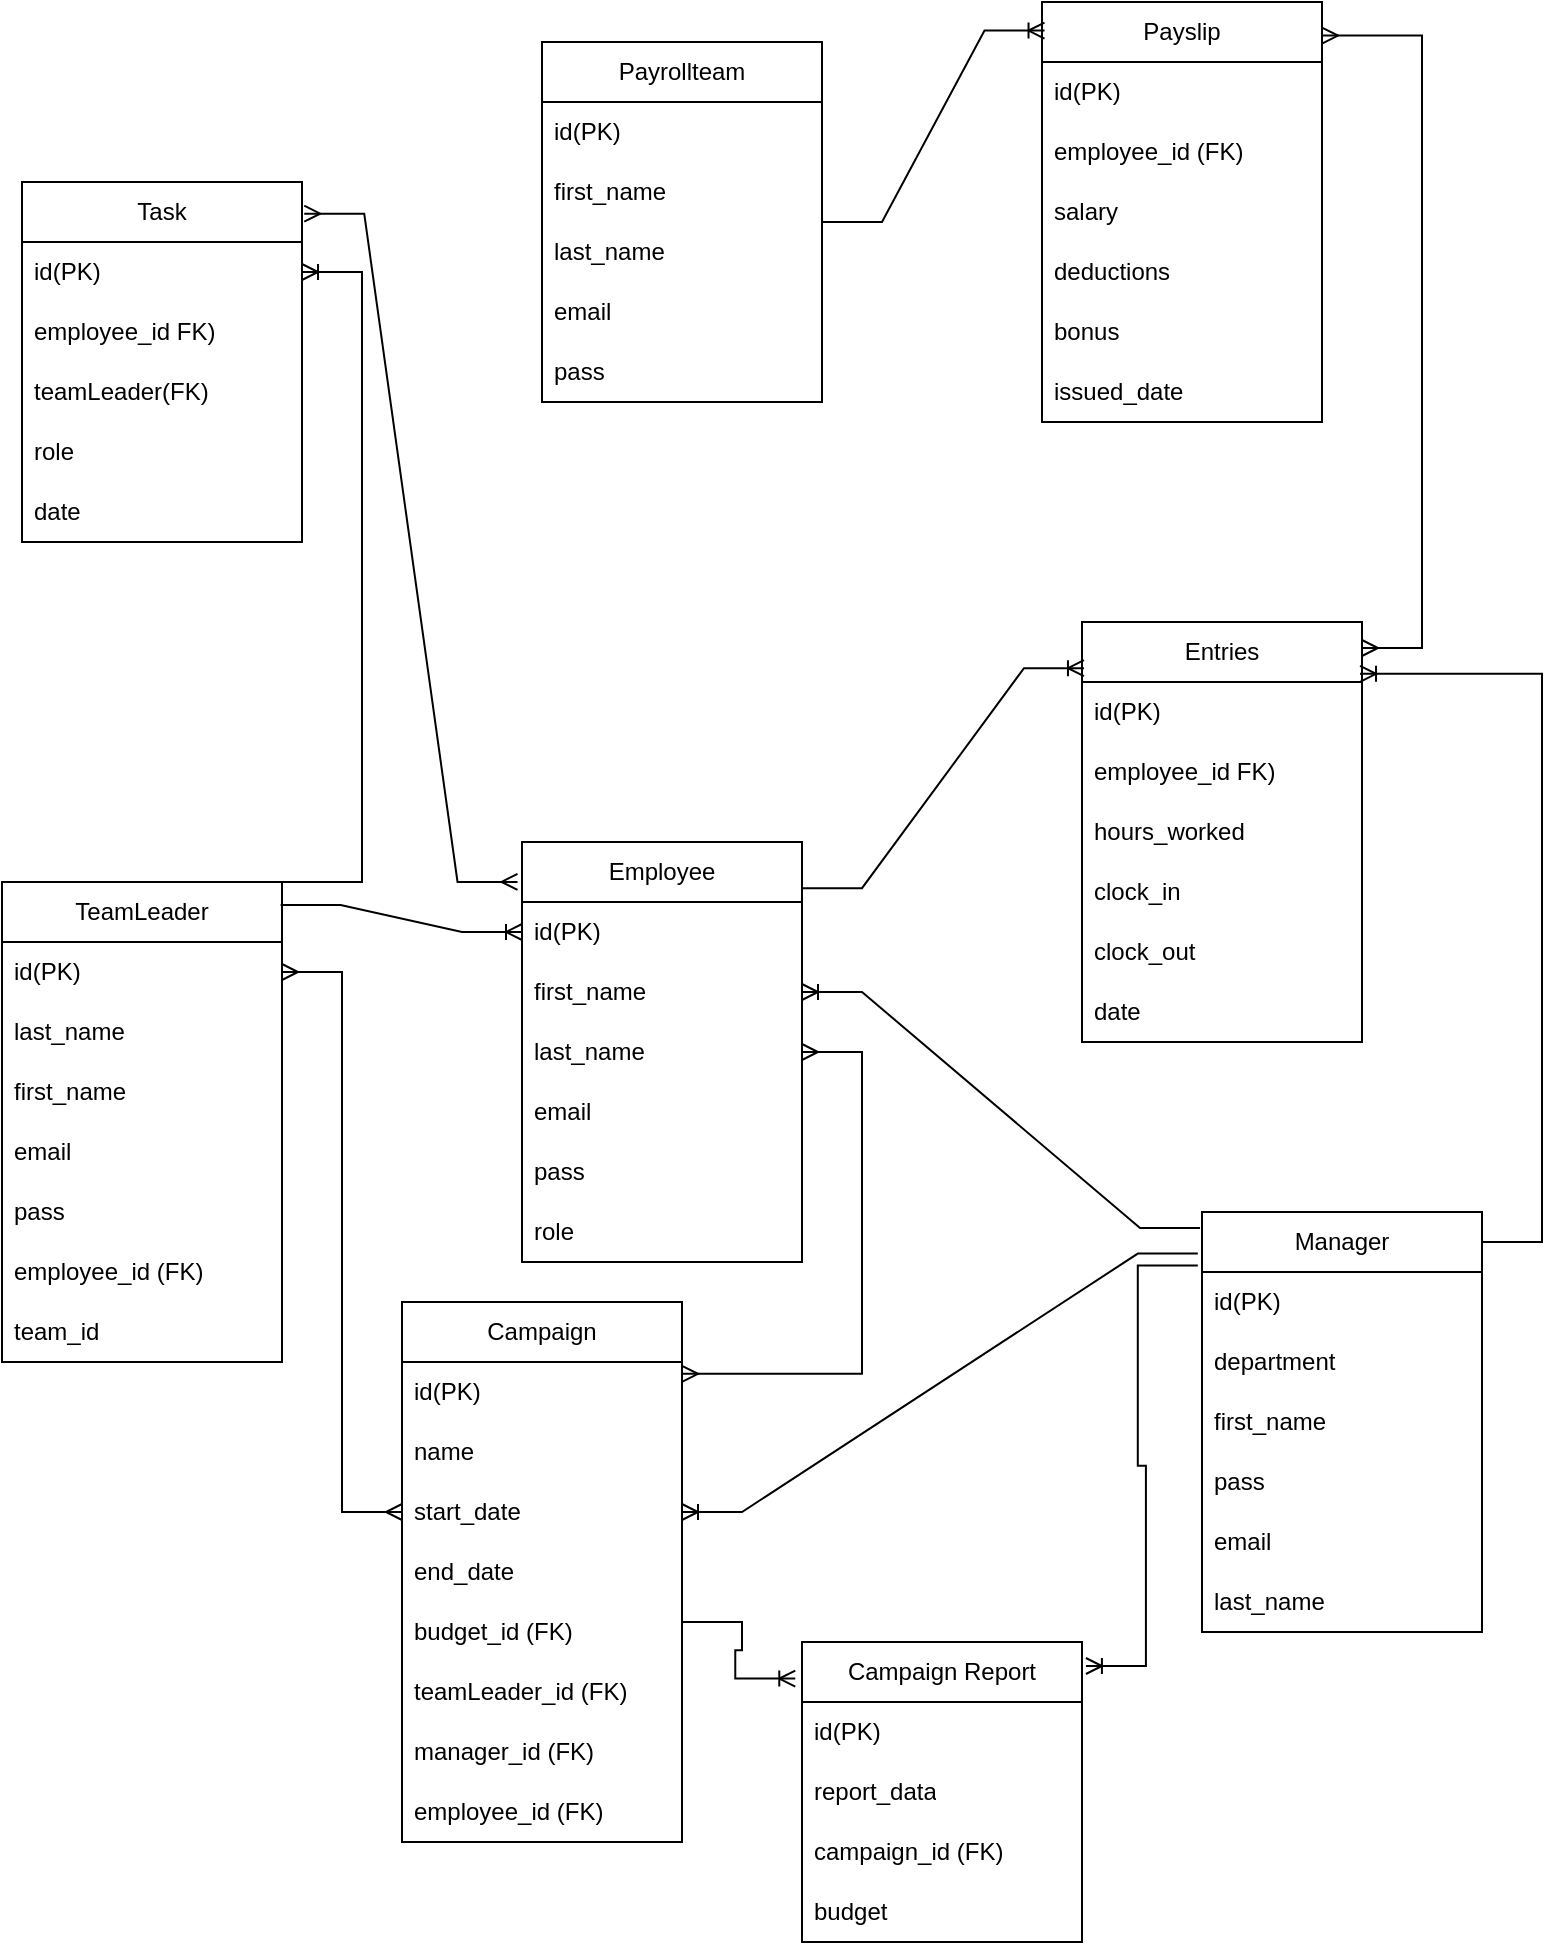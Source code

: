 <mxfile version="26.2.9">
  <diagram name="Page-1" id="Wmfk6qLvbJTr1F1_VfFd">
    <mxGraphModel dx="4250" dy="1900" grid="1" gridSize="10" guides="1" tooltips="1" connect="1" arrows="1" fold="1" page="1" pageScale="1" pageWidth="827" pageHeight="1169" math="0" shadow="0">
      <root>
        <mxCell id="0" />
        <mxCell id="1" parent="0" />
        <mxCell id="tuSqd3and5ok3ep6RJln-10" value="Employee" style="swimlane;fontStyle=0;childLayout=stackLayout;horizontal=1;startSize=30;horizontalStack=0;resizeParent=1;resizeParentMax=0;resizeLast=0;collapsible=1;marginBottom=0;whiteSpace=wrap;html=1;" parent="1" vertex="1">
          <mxGeometry x="280" y="490" width="140" height="210" as="geometry" />
        </mxCell>
        <mxCell id="tuSqd3and5ok3ep6RJln-11" value="id(PK)" style="text;strokeColor=none;fillColor=none;align=left;verticalAlign=middle;spacingLeft=4;spacingRight=4;overflow=hidden;points=[[0,0.5],[1,0.5]];portConstraint=eastwest;rotatable=0;whiteSpace=wrap;html=1;" parent="tuSqd3and5ok3ep6RJln-10" vertex="1">
          <mxGeometry y="30" width="140" height="30" as="geometry" />
        </mxCell>
        <mxCell id="tuSqd3and5ok3ep6RJln-13" value="first_&lt;span style=&quot;color: rgba(0, 0, 0, 0); font-family: monospace; font-size: 0px; text-wrap-mode: nowrap;&quot;&gt;%3CmxGraphModel%3E%3Croot%3E%3CmxCell%20id%3D%220%22%2F%3E%3CmxCell%20id%3D%221%22%20parent%3D%220%22%2F%3E%3CmxCell%20id%3D%222%22%20value%3D%22name%22%20style%3D%22text%3BstrokeColor%3Dnone%3BfillColor%3Dnone%3Balign%3Dleft%3BverticalAlign%3Dmiddle%3BspacingLeft%3D4%3BspacingRight%3D4%3Boverflow%3Dhidden%3Bpoints%3D%5B%5B0%2C0.5%5D%2C%5B1%2C0.5%5D%5D%3BportConstraint%3Deastwest%3Brotatable%3D0%3BwhiteSpace%3Dwrap%3Bhtml%3D1%3B%22%20vertex%3D%221%22%20parent%3D%221%22%3E%3CmxGeometry%20x%3D%22-200%22%20y%3D%22850%22%20width%3D%22140%22%20height%3D%2230%22%20as%3D%22geometry%22%2F%3E%3C%2FmxCell%3E%3C%2Froot%3E%3C%2FmxGraphModel%3E&lt;/span&gt;name" style="text;strokeColor=none;fillColor=none;align=left;verticalAlign=middle;spacingLeft=4;spacingRight=4;overflow=hidden;points=[[0,0.5],[1,0.5]];portConstraint=eastwest;rotatable=0;whiteSpace=wrap;html=1;" parent="tuSqd3and5ok3ep6RJln-10" vertex="1">
          <mxGeometry y="60" width="140" height="30" as="geometry" />
        </mxCell>
        <mxCell id="tuSqd3and5ok3ep6RJln-120" value="last_&lt;span style=&quot;color: rgba(0, 0, 0, 0); font-family: monospace; font-size: 0px; text-wrap-mode: nowrap;&quot;&gt;%3CmxGraphModel%3E%3Croot%3E%3CmxCell%20id%3D%220%22%2F%3E%3CmxCell%20id%3D%221%22%20parent%3D%220%22%2F%3E%3CmxCell%20id%3D%222%22%20value%3D%22name%22%20style%3D%22text%3BstrokeColor%3Dnone%3BfillColor%3Dnone%3Balign%3Dleft%3BverticalAlign%3Dmiddle%3BspacingLeft%3D4%3BspacingRight%3D4%3Boverflow%3Dhidden%3Bpoints%3D%5B%5B0%2C0.5%5D%2C%5B1%2C0.5%5D%5D%3BportConstraint%3Deastwest%3Brotatable%3D0%3BwhiteSpace%3Dwrap%3Bhtml%3D1%3B%22%20vertex%3D%221%22%20parent%3D%221%22%3E%3CmxGeometry%20x%3D%22-200%22%20y%3D%22850%22%20width%3D%22140%22%20height%3D%2230%22%20as%3D%22geometry%22%2F%3E%3C%2FmxCell%3E%3C%2Froot%3E%3C%2FmxGraphModel%3E&lt;/span&gt;name" style="text;strokeColor=none;fillColor=none;align=left;verticalAlign=middle;spacingLeft=4;spacingRight=4;overflow=hidden;points=[[0,0.5],[1,0.5]];portConstraint=eastwest;rotatable=0;whiteSpace=wrap;html=1;" parent="tuSqd3and5ok3ep6RJln-10" vertex="1">
          <mxGeometry y="90" width="140" height="30" as="geometry" />
        </mxCell>
        <mxCell id="tuSqd3and5ok3ep6RJln-15" value="email" style="text;strokeColor=none;fillColor=none;align=left;verticalAlign=middle;spacingLeft=4;spacingRight=4;overflow=hidden;points=[[0,0.5],[1,0.5]];portConstraint=eastwest;rotatable=0;whiteSpace=wrap;html=1;" parent="tuSqd3and5ok3ep6RJln-10" vertex="1">
          <mxGeometry y="120" width="140" height="30" as="geometry" />
        </mxCell>
        <mxCell id="tuSqd3and5ok3ep6RJln-16" value="pass" style="text;strokeColor=none;fillColor=none;align=left;verticalAlign=middle;spacingLeft=4;spacingRight=4;overflow=hidden;points=[[0,0.5],[1,0.5]];portConstraint=eastwest;rotatable=0;whiteSpace=wrap;html=1;" parent="tuSqd3and5ok3ep6RJln-10" vertex="1">
          <mxGeometry y="150" width="140" height="30" as="geometry" />
        </mxCell>
        <mxCell id="tuSqd3and5ok3ep6RJln-17" value="role" style="text;strokeColor=none;fillColor=none;align=left;verticalAlign=middle;spacingLeft=4;spacingRight=4;overflow=hidden;points=[[0,0.5],[1,0.5]];portConstraint=eastwest;rotatable=0;whiteSpace=wrap;html=1;" parent="tuSqd3and5ok3ep6RJln-10" vertex="1">
          <mxGeometry y="180" width="140" height="30" as="geometry" />
        </mxCell>
        <mxCell id="tuSqd3and5ok3ep6RJln-27" value="Entries" style="swimlane;fontStyle=0;childLayout=stackLayout;horizontal=1;startSize=30;horizontalStack=0;resizeParent=1;resizeParentMax=0;resizeLast=0;collapsible=1;marginBottom=0;whiteSpace=wrap;html=1;" parent="1" vertex="1">
          <mxGeometry x="560" y="380" width="140" height="210" as="geometry" />
        </mxCell>
        <mxCell id="tuSqd3and5ok3ep6RJln-34" value="id(PK)" style="text;strokeColor=none;fillColor=none;align=left;verticalAlign=middle;spacingLeft=4;spacingRight=4;overflow=hidden;points=[[0,0.5],[1,0.5]];portConstraint=eastwest;rotatable=0;whiteSpace=wrap;html=1;" parent="tuSqd3and5ok3ep6RJln-27" vertex="1">
          <mxGeometry y="30" width="140" height="30" as="geometry" />
        </mxCell>
        <mxCell id="tuSqd3and5ok3ep6RJln-28" value="employee_id FK)" style="text;strokeColor=none;fillColor=none;align=left;verticalAlign=middle;spacingLeft=4;spacingRight=4;overflow=hidden;points=[[0,0.5],[1,0.5]];portConstraint=eastwest;rotatable=0;whiteSpace=wrap;html=1;" parent="tuSqd3and5ok3ep6RJln-27" vertex="1">
          <mxGeometry y="60" width="140" height="30" as="geometry" />
        </mxCell>
        <mxCell id="tuSqd3and5ok3ep6RJln-29" value="hours_worked" style="text;strokeColor=none;fillColor=none;align=left;verticalAlign=middle;spacingLeft=4;spacingRight=4;overflow=hidden;points=[[0,0.5],[1,0.5]];portConstraint=eastwest;rotatable=0;whiteSpace=wrap;html=1;" parent="tuSqd3and5ok3ep6RJln-27" vertex="1">
          <mxGeometry y="90" width="140" height="30" as="geometry" />
        </mxCell>
        <mxCell id="tuSqd3and5ok3ep6RJln-30" value="clock_in" style="text;strokeColor=none;fillColor=none;align=left;verticalAlign=middle;spacingLeft=4;spacingRight=4;overflow=hidden;points=[[0,0.5],[1,0.5]];portConstraint=eastwest;rotatable=0;whiteSpace=wrap;html=1;" parent="tuSqd3and5ok3ep6RJln-27" vertex="1">
          <mxGeometry y="120" width="140" height="30" as="geometry" />
        </mxCell>
        <mxCell id="tuSqd3and5ok3ep6RJln-31" value="clock_out" style="text;strokeColor=none;fillColor=none;align=left;verticalAlign=middle;spacingLeft=4;spacingRight=4;overflow=hidden;points=[[0,0.5],[1,0.5]];portConstraint=eastwest;rotatable=0;whiteSpace=wrap;html=1;" parent="tuSqd3and5ok3ep6RJln-27" vertex="1">
          <mxGeometry y="150" width="140" height="30" as="geometry" />
        </mxCell>
        <mxCell id="tuSqd3and5ok3ep6RJln-32" value="date" style="text;strokeColor=none;fillColor=none;align=left;verticalAlign=middle;spacingLeft=4;spacingRight=4;overflow=hidden;points=[[0,0.5],[1,0.5]];portConstraint=eastwest;rotatable=0;whiteSpace=wrap;html=1;" parent="tuSqd3and5ok3ep6RJln-27" vertex="1">
          <mxGeometry y="180" width="140" height="30" as="geometry" />
        </mxCell>
        <mxCell id="tuSqd3and5ok3ep6RJln-35" value="Payslip" style="swimlane;fontStyle=0;childLayout=stackLayout;horizontal=1;startSize=30;horizontalStack=0;resizeParent=1;resizeParentMax=0;resizeLast=0;collapsible=1;marginBottom=0;whiteSpace=wrap;html=1;" parent="1" vertex="1">
          <mxGeometry x="540" y="70" width="140" height="210" as="geometry" />
        </mxCell>
        <mxCell id="tuSqd3and5ok3ep6RJln-36" value="id(PK)" style="text;strokeColor=none;fillColor=none;align=left;verticalAlign=middle;spacingLeft=4;spacingRight=4;overflow=hidden;points=[[0,0.5],[1,0.5]];portConstraint=eastwest;rotatable=0;whiteSpace=wrap;html=1;" parent="tuSqd3and5ok3ep6RJln-35" vertex="1">
          <mxGeometry y="30" width="140" height="30" as="geometry" />
        </mxCell>
        <mxCell id="tuSqd3and5ok3ep6RJln-37" value="employee_id (FK)" style="text;strokeColor=none;fillColor=none;align=left;verticalAlign=middle;spacingLeft=4;spacingRight=4;overflow=hidden;points=[[0,0.5],[1,0.5]];portConstraint=eastwest;rotatable=0;whiteSpace=wrap;html=1;" parent="tuSqd3and5ok3ep6RJln-35" vertex="1">
          <mxGeometry y="60" width="140" height="30" as="geometry" />
        </mxCell>
        <mxCell id="tuSqd3and5ok3ep6RJln-38" value="salary" style="text;strokeColor=none;fillColor=none;align=left;verticalAlign=middle;spacingLeft=4;spacingRight=4;overflow=hidden;points=[[0,0.5],[1,0.5]];portConstraint=eastwest;rotatable=0;whiteSpace=wrap;html=1;" parent="tuSqd3and5ok3ep6RJln-35" vertex="1">
          <mxGeometry y="90" width="140" height="30" as="geometry" />
        </mxCell>
        <mxCell id="tuSqd3and5ok3ep6RJln-39" value="deductions" style="text;strokeColor=none;fillColor=none;align=left;verticalAlign=middle;spacingLeft=4;spacingRight=4;overflow=hidden;points=[[0,0.5],[1,0.5]];portConstraint=eastwest;rotatable=0;whiteSpace=wrap;html=1;" parent="tuSqd3and5ok3ep6RJln-35" vertex="1">
          <mxGeometry y="120" width="140" height="30" as="geometry" />
        </mxCell>
        <mxCell id="tuSqd3and5ok3ep6RJln-40" value="bonus" style="text;strokeColor=none;fillColor=none;align=left;verticalAlign=middle;spacingLeft=4;spacingRight=4;overflow=hidden;points=[[0,0.5],[1,0.5]];portConstraint=eastwest;rotatable=0;whiteSpace=wrap;html=1;" parent="tuSqd3and5ok3ep6RJln-35" vertex="1">
          <mxGeometry y="150" width="140" height="30" as="geometry" />
        </mxCell>
        <mxCell id="tuSqd3and5ok3ep6RJln-41" value="issued_date" style="text;strokeColor=none;fillColor=none;align=left;verticalAlign=middle;spacingLeft=4;spacingRight=4;overflow=hidden;points=[[0,0.5],[1,0.5]];portConstraint=eastwest;rotatable=0;whiteSpace=wrap;html=1;" parent="tuSqd3and5ok3ep6RJln-35" vertex="1">
          <mxGeometry y="180" width="140" height="30" as="geometry" />
        </mxCell>
        <mxCell id="tuSqd3and5ok3ep6RJln-42" value="Campaign" style="swimlane;fontStyle=0;childLayout=stackLayout;horizontal=1;startSize=30;horizontalStack=0;resizeParent=1;resizeParentMax=0;resizeLast=0;collapsible=1;marginBottom=0;whiteSpace=wrap;html=1;" parent="1" vertex="1">
          <mxGeometry x="220" y="720" width="140" height="270" as="geometry" />
        </mxCell>
        <mxCell id="tuSqd3and5ok3ep6RJln-43" value="id(PK)" style="text;strokeColor=none;fillColor=none;align=left;verticalAlign=middle;spacingLeft=4;spacingRight=4;overflow=hidden;points=[[0,0.5],[1,0.5]];portConstraint=eastwest;rotatable=0;whiteSpace=wrap;html=1;" parent="tuSqd3and5ok3ep6RJln-42" vertex="1">
          <mxGeometry y="30" width="140" height="30" as="geometry" />
        </mxCell>
        <mxCell id="tuSqd3and5ok3ep6RJln-44" value="name" style="text;strokeColor=none;fillColor=none;align=left;verticalAlign=middle;spacingLeft=4;spacingRight=4;overflow=hidden;points=[[0,0.5],[1,0.5]];portConstraint=eastwest;rotatable=0;whiteSpace=wrap;html=1;" parent="tuSqd3and5ok3ep6RJln-42" vertex="1">
          <mxGeometry y="60" width="140" height="30" as="geometry" />
        </mxCell>
        <mxCell id="tuSqd3and5ok3ep6RJln-45" value="start_date" style="text;strokeColor=none;fillColor=none;align=left;verticalAlign=middle;spacingLeft=4;spacingRight=4;overflow=hidden;points=[[0,0.5],[1,0.5]];portConstraint=eastwest;rotatable=0;whiteSpace=wrap;html=1;" parent="tuSqd3and5ok3ep6RJln-42" vertex="1">
          <mxGeometry y="90" width="140" height="30" as="geometry" />
        </mxCell>
        <mxCell id="tuSqd3and5ok3ep6RJln-46" value="end_date" style="text;strokeColor=none;fillColor=none;align=left;verticalAlign=middle;spacingLeft=4;spacingRight=4;overflow=hidden;points=[[0,0.5],[1,0.5]];portConstraint=eastwest;rotatable=0;whiteSpace=wrap;html=1;" parent="tuSqd3and5ok3ep6RJln-42" vertex="1">
          <mxGeometry y="120" width="140" height="30" as="geometry" />
        </mxCell>
        <mxCell id="tuSqd3and5ok3ep6RJln-129" value="budget_id (FK)" style="text;strokeColor=none;fillColor=none;align=left;verticalAlign=middle;spacingLeft=4;spacingRight=4;overflow=hidden;points=[[0,0.5],[1,0.5]];portConstraint=eastwest;rotatable=0;whiteSpace=wrap;html=1;" parent="tuSqd3and5ok3ep6RJln-42" vertex="1">
          <mxGeometry y="150" width="140" height="30" as="geometry" />
        </mxCell>
        <mxCell id="tuSqd3and5ok3ep6RJln-130" value="teamLeader_id (FK)" style="text;strokeColor=none;fillColor=none;align=left;verticalAlign=middle;spacingLeft=4;spacingRight=4;overflow=hidden;points=[[0,0.5],[1,0.5]];portConstraint=eastwest;rotatable=0;whiteSpace=wrap;html=1;" parent="tuSqd3and5ok3ep6RJln-42" vertex="1">
          <mxGeometry y="180" width="140" height="30" as="geometry" />
        </mxCell>
        <mxCell id="tuSqd3and5ok3ep6RJln-131" value="manager_id (FK)" style="text;strokeColor=none;fillColor=none;align=left;verticalAlign=middle;spacingLeft=4;spacingRight=4;overflow=hidden;points=[[0,0.5],[1,0.5]];portConstraint=eastwest;rotatable=0;whiteSpace=wrap;html=1;" parent="tuSqd3and5ok3ep6RJln-42" vertex="1">
          <mxGeometry y="210" width="140" height="30" as="geometry" />
        </mxCell>
        <mxCell id="tuSqd3and5ok3ep6RJln-132" value="employee_id (FK)" style="text;strokeColor=none;fillColor=none;align=left;verticalAlign=middle;spacingLeft=4;spacingRight=4;overflow=hidden;points=[[0,0.5],[1,0.5]];portConstraint=eastwest;rotatable=0;whiteSpace=wrap;html=1;" parent="tuSqd3and5ok3ep6RJln-42" vertex="1">
          <mxGeometry y="240" width="140" height="30" as="geometry" />
        </mxCell>
        <mxCell id="tuSqd3and5ok3ep6RJln-49" value="Campaign Report&lt;span style=&quot;color: rgba(0, 0, 0, 0); font-family: monospace; font-size: 0px; text-align: start; text-wrap-mode: nowrap;&quot;&gt;%3CmxGraphModel%3E%3Croot%3E%3CmxCell%20id%3D%220%22%2F%3E%3CmxCell%20id%3D%221%22%20parent%3D%220%22%2F%3E%3CmxCell%20id%3D%222%22%20value%3D%22Campaign%20Report%22%20style%3D%22swimlane%3BfontStyle%3D0%3BchildLayout%3DstackLayout%3Bhorizontal%3D1%3BstartSize%3D30%3BhorizontalStack%3D0%3BresizeParent%3D1%3BresizeParentMax%3D0%3BresizeLast%3D0%3Bcollapsible%3D1%3BmarginBottom%3D0%3BwhiteSpace%3Dwrap%3Bhtml%3D1%3B%22%20vertex%3D%221%22%20parent%3D%221%22%3E%3CmxGeometry%20x%3D%2270%22%20y%3D%22570%22%20width%3D%22140%22%20height%3D%22150%22%20as%3D%22geometry%22%3E%3CmxRectangle%20x%3D%2280%22%20y%3D%22520%22%20width%3D%22130%22%20height%3D%2230%22%20as%3D%22alternateBounds%22%2F%3E%3C%2FmxGeometry%3E%3C%2FmxCell%3E%3CmxCell%20id%3D%223%22%20value%3D%22id%22%20style%3D%22text%3BstrokeColor%3Dnone%3BfillColor%3Dnone%3Balign%3Dleft%3BverticalAlign%3Dmiddle%3BspacingLeft%3D4%3BspacingRight%3D4%3Boverflow%3Dhidden%3Bpoints%3D%5B%5B0%2C0.5%5D%2C%5B1%2C0.5%5D%5D%3BportConstraint%3Deastwest%3Brotatable%3D0%3BwhiteSpace%3Dwrap%3Bhtml%3D1%3B%22%20vertex%3D%221%22%20parent%3D%222%22%3E%3CmxGeometry%20y%3D%2230%22%20width%3D%22140%22%20height%3D%2230%22%20as%3D%22geometry%22%2F%3E%3C%2FmxCell%3E%3CmxCell%20id%3D%224%22%20value%3D%22report_data%22%20style%3D%22text%3BstrokeColor%3Dnone%3BfillColor%3Dnone%3Balign%3Dleft%3BverticalAlign%3Dmiddle%3BspacingLeft%3D4%3BspacingRight%3D4%3Boverflow%3Dhidden%3Bpoints%3D%5B%5B0%2C0.5%5D%2C%5B1%2C0.5%5D%5D%3BportConstraint%3Deastwest%3Brotatable%3D0%3BwhiteSpace%3Dwrap%3Bhtml%3D1%3B%22%20vertex%3D%221%22%20parent%3D%222%22%3E%3CmxGeometry%20y%3D%2260%22%20width%3D%22140%22%20height%3D%2230%22%20as%3D%22geometry%22%2F%3E%3C%2FmxCell%3E%3CmxCell%20id%3D%225%22%20value%3D%22campaign_id%20(FK)%22%20style%3D%22text%3BstrokeColor%3Dnone%3BfillColor%3Dnone%3Balign%3Dleft%3BverticalAlign%3Dmiddle%3BspacingLeft%3D4%3BspacingRight%3D4%3Boverflow%3Dhidden%3Bpoints%3D%5B%5B0%2C0.5%5D%2C%5B1%2C0.5%5D%5D%3BportConstraint%3Deastwest%3Brotatable%3D0%3BwhiteSpace%3Dwrap%3Bhtml%3D1%3B%22%20vertex%3D%221%22%20parent%3D%222%22%3E%3CmxGeometry%20y%3D%2290%22%20width%3D%22140%22%20height%3D%2230%22%20as%3D%22geometry%22%2F%3E%3C%2FmxCell%3E%3CmxCell%20id%3D%226%22%20value%3D%22created_by%20(FK)%22%20style%3D%22text%3BstrokeColor%3Dnone%3BfillColor%3Dnone%3Balign%3Dleft%3BverticalAlign%3Dmiddle%3BspacingLeft%3D4%3BspacingRight%3D4%3Boverflow%3Dhidden%3Bpoints%3D%5B%5B0%2C0.5%5D%2C%5B1%2C0.5%5D%5D%3BportConstraint%3Deastwest%3Brotatable%3D0%3BwhiteSpace%3Dwrap%3Bhtml%3D1%3B%22%20vertex%3D%221%22%20parent%3D%222%22%3E%3CmxGeometry%20y%3D%22120%22%20width%3D%22140%22%20height%3D%2230%22%20as%3D%22geometry%22%2F%3E%3C%2FmxCell%3E%3C%2Froot%3E%3C%2FmxGraphModel%3E&lt;/span&gt;" style="swimlane;fontStyle=0;childLayout=stackLayout;horizontal=1;startSize=30;horizontalStack=0;resizeParent=1;resizeParentMax=0;resizeLast=0;collapsible=1;marginBottom=0;whiteSpace=wrap;html=1;" parent="1" vertex="1">
          <mxGeometry x="420" y="890" width="140" height="150" as="geometry">
            <mxRectangle x="80" y="520" width="130" height="30" as="alternateBounds" />
          </mxGeometry>
        </mxCell>
        <mxCell id="tuSqd3and5ok3ep6RJln-50" value="id(PK)" style="text;strokeColor=none;fillColor=none;align=left;verticalAlign=middle;spacingLeft=4;spacingRight=4;overflow=hidden;points=[[0,0.5],[1,0.5]];portConstraint=eastwest;rotatable=0;whiteSpace=wrap;html=1;" parent="tuSqd3and5ok3ep6RJln-49" vertex="1">
          <mxGeometry y="30" width="140" height="30" as="geometry" />
        </mxCell>
        <mxCell id="tuSqd3and5ok3ep6RJln-51" value="report_data" style="text;strokeColor=none;fillColor=none;align=left;verticalAlign=middle;spacingLeft=4;spacingRight=4;overflow=hidden;points=[[0,0.5],[1,0.5]];portConstraint=eastwest;rotatable=0;whiteSpace=wrap;html=1;" parent="tuSqd3and5ok3ep6RJln-49" vertex="1">
          <mxGeometry y="60" width="140" height="30" as="geometry" />
        </mxCell>
        <mxCell id="tuSqd3and5ok3ep6RJln-52" value="campaign_id (FK)" style="text;strokeColor=none;fillColor=none;align=left;verticalAlign=middle;spacingLeft=4;spacingRight=4;overflow=hidden;points=[[0,0.5],[1,0.5]];portConstraint=eastwest;rotatable=0;whiteSpace=wrap;html=1;" parent="tuSqd3and5ok3ep6RJln-49" vertex="1">
          <mxGeometry y="90" width="140" height="30" as="geometry" />
        </mxCell>
        <mxCell id="tuSqd3and5ok3ep6RJln-53" value="budget" style="text;strokeColor=none;fillColor=none;align=left;verticalAlign=middle;spacingLeft=4;spacingRight=4;overflow=hidden;points=[[0,0.5],[1,0.5]];portConstraint=eastwest;rotatable=0;whiteSpace=wrap;html=1;" parent="tuSqd3and5ok3ep6RJln-49" vertex="1">
          <mxGeometry y="120" width="140" height="30" as="geometry" />
        </mxCell>
        <mxCell id="tuSqd3and5ok3ep6RJln-54" value="Manager" style="swimlane;fontStyle=0;childLayout=stackLayout;horizontal=1;startSize=30;horizontalStack=0;resizeParent=1;resizeParentMax=0;resizeLast=0;collapsible=1;marginBottom=0;whiteSpace=wrap;html=1;" parent="1" vertex="1">
          <mxGeometry x="620" y="675" width="140" height="210" as="geometry" />
        </mxCell>
        <mxCell id="tuSqd3and5ok3ep6RJln-55" value="id(PK)" style="text;strokeColor=none;fillColor=none;align=left;verticalAlign=middle;spacingLeft=4;spacingRight=4;overflow=hidden;points=[[0,0.5],[1,0.5]];portConstraint=eastwest;rotatable=0;whiteSpace=wrap;html=1;" parent="tuSqd3and5ok3ep6RJln-54" vertex="1">
          <mxGeometry y="30" width="140" height="30" as="geometry" />
        </mxCell>
        <mxCell id="tuSqd3and5ok3ep6RJln-59" value="department" style="text;strokeColor=none;fillColor=none;align=left;verticalAlign=middle;spacingLeft=4;spacingRight=4;overflow=hidden;points=[[0,0.5],[1,0.5]];portConstraint=eastwest;rotatable=0;whiteSpace=wrap;html=1;" parent="tuSqd3and5ok3ep6RJln-54" vertex="1">
          <mxGeometry y="60" width="140" height="30" as="geometry" />
        </mxCell>
        <mxCell id="1h1AhR94xAg43jk-QPCl-7" value="first_&lt;span style=&quot;color: rgba(0, 0, 0, 0); font-family: monospace; font-size: 0px; text-wrap-mode: nowrap;&quot;&gt;%3CmxGraphModel%3E%3Croot%3E%3CmxCell%20id%3D%220%22%2F%3E%3CmxCell%20id%3D%221%22%20parent%3D%220%22%2F%3E%3CmxCell%20id%3D%222%22%20value%3D%22name%22%20style%3D%22text%3BstrokeColor%3Dnone%3BfillColor%3Dnone%3Balign%3Dleft%3BverticalAlign%3Dmiddle%3BspacingLeft%3D4%3BspacingRight%3D4%3Boverflow%3Dhidden%3Bpoints%3D%5B%5B0%2C0.5%5D%2C%5B1%2C0.5%5D%5D%3BportConstraint%3Deastwest%3Brotatable%3D0%3BwhiteSpace%3Dwrap%3Bhtml%3D1%3B%22%20vertex%3D%221%22%20parent%3D%221%22%3E%3CmxGeometry%20x%3D%22-200%22%20y%3D%22850%22%20width%3D%22140%22%20height%3D%2230%22%20as%3D%22geometry%22%2F%3E%3C%2FmxCell%3E%3C%2Froot%3E%3C%2FmxGraphModel%3E&lt;/span&gt;name" style="text;strokeColor=none;fillColor=none;align=left;verticalAlign=middle;spacingLeft=4;spacingRight=4;overflow=hidden;points=[[0,0.5],[1,0.5]];portConstraint=eastwest;rotatable=0;whiteSpace=wrap;html=1;" vertex="1" parent="tuSqd3and5ok3ep6RJln-54">
          <mxGeometry y="90" width="140" height="30" as="geometry" />
        </mxCell>
        <mxCell id="1h1AhR94xAg43jk-QPCl-10" value="pass" style="text;strokeColor=none;fillColor=none;align=left;verticalAlign=middle;spacingLeft=4;spacingRight=4;overflow=hidden;points=[[0,0.5],[1,0.5]];portConstraint=eastwest;rotatable=0;whiteSpace=wrap;html=1;" vertex="1" parent="tuSqd3and5ok3ep6RJln-54">
          <mxGeometry y="120" width="140" height="30" as="geometry" />
        </mxCell>
        <mxCell id="1h1AhR94xAg43jk-QPCl-9" value="email" style="text;strokeColor=none;fillColor=none;align=left;verticalAlign=middle;spacingLeft=4;spacingRight=4;overflow=hidden;points=[[0,0.5],[1,0.5]];portConstraint=eastwest;rotatable=0;whiteSpace=wrap;html=1;" vertex="1" parent="tuSqd3and5ok3ep6RJln-54">
          <mxGeometry y="150" width="140" height="30" as="geometry" />
        </mxCell>
        <mxCell id="1h1AhR94xAg43jk-QPCl-8" value="last_&lt;span style=&quot;color: rgba(0, 0, 0, 0); font-family: monospace; font-size: 0px; text-wrap-mode: nowrap;&quot;&gt;%3CmxGraphModel%3E%3Croot%3E%3CmxCell%20id%3D%220%22%2F%3E%3CmxCell%20id%3D%221%22%20parent%3D%220%22%2F%3E%3CmxCell%20id%3D%222%22%20value%3D%22name%22%20style%3D%22text%3BstrokeColor%3Dnone%3BfillColor%3Dnone%3Balign%3Dleft%3BverticalAlign%3Dmiddle%3BspacingLeft%3D4%3BspacingRight%3D4%3Boverflow%3Dhidden%3Bpoints%3D%5B%5B0%2C0.5%5D%2C%5B1%2C0.5%5D%5D%3BportConstraint%3Deastwest%3Brotatable%3D0%3BwhiteSpace%3Dwrap%3Bhtml%3D1%3B%22%20vertex%3D%221%22%20parent%3D%221%22%3E%3CmxGeometry%20x%3D%22-200%22%20y%3D%22850%22%20width%3D%22140%22%20height%3D%2230%22%20as%3D%22geometry%22%2F%3E%3C%2FmxCell%3E%3C%2Froot%3E%3C%2FmxGraphModel%3E&lt;/span&gt;name" style="text;strokeColor=none;fillColor=none;align=left;verticalAlign=middle;spacingLeft=4;spacingRight=4;overflow=hidden;points=[[0,0.5],[1,0.5]];portConstraint=eastwest;rotatable=0;whiteSpace=wrap;html=1;" vertex="1" parent="tuSqd3and5ok3ep6RJln-54">
          <mxGeometry y="180" width="140" height="30" as="geometry" />
        </mxCell>
        <mxCell id="tuSqd3and5ok3ep6RJln-67" value="TeamLeader" style="swimlane;fontStyle=0;childLayout=stackLayout;horizontal=1;startSize=30;horizontalStack=0;resizeParent=1;resizeParentMax=0;resizeLast=0;collapsible=1;marginBottom=0;whiteSpace=wrap;html=1;" parent="1" vertex="1">
          <mxGeometry x="20" y="510" width="140" height="240" as="geometry" />
        </mxCell>
        <mxCell id="tuSqd3and5ok3ep6RJln-68" value="id(PK)" style="text;strokeColor=none;fillColor=none;align=left;verticalAlign=middle;spacingLeft=4;spacingRight=4;overflow=hidden;points=[[0,0.5],[1,0.5]];portConstraint=eastwest;rotatable=0;whiteSpace=wrap;html=1;" parent="tuSqd3and5ok3ep6RJln-67" vertex="1">
          <mxGeometry y="30" width="140" height="30" as="geometry" />
        </mxCell>
        <mxCell id="tuSqd3and5ok3ep6RJln-125" value="last_&lt;span style=&quot;color: rgba(0, 0, 0, 0); font-family: monospace; font-size: 0px; text-wrap-mode: nowrap;&quot;&gt;%3CmxGraphModel%3E%3Croot%3E%3CmxCell%20id%3D%220%22%2F%3E%3CmxCell%20id%3D%221%22%20parent%3D%220%22%2F%3E%3CmxCell%20id%3D%222%22%20value%3D%22name%22%20style%3D%22text%3BstrokeColor%3Dnone%3BfillColor%3Dnone%3Balign%3Dleft%3BverticalAlign%3Dmiddle%3BspacingLeft%3D4%3BspacingRight%3D4%3Boverflow%3Dhidden%3Bpoints%3D%5B%5B0%2C0.5%5D%2C%5B1%2C0.5%5D%5D%3BportConstraint%3Deastwest%3Brotatable%3D0%3BwhiteSpace%3Dwrap%3Bhtml%3D1%3B%22%20vertex%3D%221%22%20parent%3D%221%22%3E%3CmxGeometry%20x%3D%22-200%22%20y%3D%22850%22%20width%3D%22140%22%20height%3D%2230%22%20as%3D%22geometry%22%2F%3E%3C%2FmxCell%3E%3C%2Froot%3E%3C%2FmxGraphModel%3E&lt;/span&gt;name" style="text;strokeColor=none;fillColor=none;align=left;verticalAlign=middle;spacingLeft=4;spacingRight=4;overflow=hidden;points=[[0,0.5],[1,0.5]];portConstraint=eastwest;rotatable=0;whiteSpace=wrap;html=1;" parent="tuSqd3and5ok3ep6RJln-67" vertex="1">
          <mxGeometry y="60" width="140" height="30" as="geometry" />
        </mxCell>
        <mxCell id="tuSqd3and5ok3ep6RJln-124" value="first_&lt;span style=&quot;color: rgba(0, 0, 0, 0); font-family: monospace; font-size: 0px; text-wrap-mode: nowrap;&quot;&gt;%3CmxGraphModel%3E%3Croot%3E%3CmxCell%20id%3D%220%22%2F%3E%3CmxCell%20id%3D%221%22%20parent%3D%220%22%2F%3E%3CmxCell%20id%3D%222%22%20value%3D%22name%22%20style%3D%22text%3BstrokeColor%3Dnone%3BfillColor%3Dnone%3Balign%3Dleft%3BverticalAlign%3Dmiddle%3BspacingLeft%3D4%3BspacingRight%3D4%3Boverflow%3Dhidden%3Bpoints%3D%5B%5B0%2C0.5%5D%2C%5B1%2C0.5%5D%5D%3BportConstraint%3Deastwest%3Brotatable%3D0%3BwhiteSpace%3Dwrap%3Bhtml%3D1%3B%22%20vertex%3D%221%22%20parent%3D%221%22%3E%3CmxGeometry%20x%3D%22-200%22%20y%3D%22850%22%20width%3D%22140%22%20height%3D%2230%22%20as%3D%22geometry%22%2F%3E%3C%2FmxCell%3E%3C%2Froot%3E%3C%2FmxGraphModel%3E&lt;/span&gt;name" style="text;strokeColor=none;fillColor=none;align=left;verticalAlign=middle;spacingLeft=4;spacingRight=4;overflow=hidden;points=[[0,0.5],[1,0.5]];portConstraint=eastwest;rotatable=0;whiteSpace=wrap;html=1;" parent="tuSqd3and5ok3ep6RJln-67" vertex="1">
          <mxGeometry y="90" width="140" height="30" as="geometry" />
        </mxCell>
        <mxCell id="tuSqd3and5ok3ep6RJln-151" value="email" style="text;strokeColor=none;fillColor=none;align=left;verticalAlign=middle;spacingLeft=4;spacingRight=4;overflow=hidden;points=[[0,0.5],[1,0.5]];portConstraint=eastwest;rotatable=0;whiteSpace=wrap;html=1;" parent="tuSqd3and5ok3ep6RJln-67" vertex="1">
          <mxGeometry y="120" width="140" height="30" as="geometry" />
        </mxCell>
        <mxCell id="tuSqd3and5ok3ep6RJln-152" value="pass" style="text;strokeColor=none;fillColor=none;align=left;verticalAlign=middle;spacingLeft=4;spacingRight=4;overflow=hidden;points=[[0,0.5],[1,0.5]];portConstraint=eastwest;rotatable=0;whiteSpace=wrap;html=1;" parent="tuSqd3and5ok3ep6RJln-67" vertex="1">
          <mxGeometry y="150" width="140" height="30" as="geometry" />
        </mxCell>
        <mxCell id="tuSqd3and5ok3ep6RJln-69" value="employee_id (FK)" style="text;strokeColor=none;fillColor=none;align=left;verticalAlign=middle;spacingLeft=4;spacingRight=4;overflow=hidden;points=[[0,0.5],[1,0.5]];portConstraint=eastwest;rotatable=0;whiteSpace=wrap;html=1;" parent="tuSqd3and5ok3ep6RJln-67" vertex="1">
          <mxGeometry y="180" width="140" height="30" as="geometry" />
        </mxCell>
        <mxCell id="tuSqd3and5ok3ep6RJln-70" value="team_id" style="text;strokeColor=none;fillColor=none;align=left;verticalAlign=middle;spacingLeft=4;spacingRight=4;overflow=hidden;points=[[0,0.5],[1,0.5]];portConstraint=eastwest;rotatable=0;whiteSpace=wrap;html=1;" parent="tuSqd3and5ok3ep6RJln-67" vertex="1">
          <mxGeometry y="210" width="140" height="30" as="geometry" />
        </mxCell>
        <mxCell id="tuSqd3and5ok3ep6RJln-76" value="" style="edgeStyle=entityRelationEdgeStyle;fontSize=12;html=1;endArrow=ERoneToMany;rounded=0;exitX=1;exitY=0.11;exitDx=0;exitDy=0;entryX=0.007;entryY=0.11;entryDx=0;entryDy=0;entryPerimeter=0;exitPerimeter=0;" parent="1" source="tuSqd3and5ok3ep6RJln-10" target="tuSqd3and5ok3ep6RJln-27" edge="1">
          <mxGeometry width="100" height="100" relative="1" as="geometry">
            <mxPoint x="600" y="970" as="sourcePoint" />
            <mxPoint x="700" y="870" as="targetPoint" />
          </mxGeometry>
        </mxCell>
        <mxCell id="tuSqd3and5ok3ep6RJln-78" value="" style="edgeStyle=entityRelationEdgeStyle;fontSize=12;html=1;endArrow=ERmany;startArrow=ERmany;rounded=0;exitX=1;exitY=0.133;exitDx=0;exitDy=0;exitPerimeter=0;" parent="1" source="tuSqd3and5ok3ep6RJln-42" target="tuSqd3and5ok3ep6RJln-10" edge="1">
          <mxGeometry width="100" height="100" relative="1" as="geometry">
            <mxPoint x="320" y="455" as="sourcePoint" />
            <mxPoint x="370" y="380" as="targetPoint" />
            <Array as="points">
              <mxPoint x="350" y="660" />
              <mxPoint x="370" y="590" />
              <mxPoint x="380" y="600" />
              <mxPoint x="350" y="600" />
            </Array>
          </mxGeometry>
        </mxCell>
        <mxCell id="tuSqd3and5ok3ep6RJln-82" value="" style="edgeStyle=entityRelationEdgeStyle;fontSize=12;html=1;endArrow=ERoneToMany;rounded=0;exitX=-0.015;exitY=-0.108;exitDx=0;exitDy=0;entryX=1.014;entryY=0.08;entryDx=0;entryDy=0;entryPerimeter=0;exitPerimeter=0;" parent="1" source="tuSqd3and5ok3ep6RJln-55" target="tuSqd3and5ok3ep6RJln-49" edge="1">
          <mxGeometry width="100" height="100" relative="1" as="geometry">
            <mxPoint x="520" y="850" as="sourcePoint" />
            <mxPoint x="670" y="850" as="targetPoint" />
          </mxGeometry>
        </mxCell>
        <mxCell id="tuSqd3and5ok3ep6RJln-103" value="" style="edgeStyle=entityRelationEdgeStyle;fontSize=12;html=1;endArrow=ERoneToMany;rounded=0;entryX=1;entryY=0.5;entryDx=0;entryDy=0;exitX=-0.015;exitY=0.099;exitDx=0;exitDy=0;exitPerimeter=0;" parent="1" source="tuSqd3and5ok3ep6RJln-54" target="tuSqd3and5ok3ep6RJln-45" edge="1">
          <mxGeometry width="100" height="100" relative="1" as="geometry">
            <mxPoint x="820" y="890" as="sourcePoint" />
            <mxPoint x="770" y="720" as="targetPoint" />
          </mxGeometry>
        </mxCell>
        <mxCell id="tuSqd3and5ok3ep6RJln-105" value="" style="edgeStyle=entityRelationEdgeStyle;fontSize=12;html=1;endArrow=ERmany;startArrow=ERmany;rounded=0;entryX=0;entryY=0.5;entryDx=0;entryDy=0;exitX=1;exitY=0.5;exitDx=0;exitDy=0;" parent="1" source="tuSqd3and5ok3ep6RJln-68" target="tuSqd3and5ok3ep6RJln-45" edge="1">
          <mxGeometry width="100" height="100" relative="1" as="geometry">
            <mxPoint x="190" y="1080" as="sourcePoint" />
            <mxPoint x="370" y="780" as="targetPoint" />
            <Array as="points">
              <mxPoint x="370" y="830" />
              <mxPoint x="343" y="820" />
              <mxPoint x="350" y="930" />
            </Array>
          </mxGeometry>
        </mxCell>
        <mxCell id="tuSqd3and5ok3ep6RJln-113" value="" style="edgeStyle=entityRelationEdgeStyle;fontSize=12;html=1;endArrow=ERoneToMany;rounded=0;entryX=0.009;entryY=0.068;entryDx=0;entryDy=0;entryPerimeter=0;" parent="1" source="tuSqd3and5ok3ep6RJln-84" target="tuSqd3and5ok3ep6RJln-35" edge="1">
          <mxGeometry width="100" height="100" relative="1" as="geometry">
            <mxPoint x="920" y="440" as="sourcePoint" />
            <mxPoint x="160" y="730" as="targetPoint" />
            <Array as="points" />
          </mxGeometry>
        </mxCell>
        <mxCell id="tuSqd3and5ok3ep6RJln-133" value="" style="edgeStyle=entityRelationEdgeStyle;fontSize=12;html=1;endArrow=ERoneToMany;rounded=0;exitX=-0.007;exitY=0.038;exitDx=0;exitDy=0;exitPerimeter=0;entryX=1;entryY=0.5;entryDx=0;entryDy=0;movable=1;resizable=1;rotatable=1;deletable=1;editable=1;locked=0;connectable=1;" parent="1" source="tuSqd3and5ok3ep6RJln-54" target="tuSqd3and5ok3ep6RJln-13" edge="1">
          <mxGeometry width="100" height="100" relative="1" as="geometry">
            <mxPoint x="200" y="970" as="sourcePoint" />
            <mxPoint x="300" y="870" as="targetPoint" />
            <Array as="points">
              <mxPoint x="510" y="670" />
              <mxPoint x="500" y="570" />
              <mxPoint x="510" y="650" />
            </Array>
          </mxGeometry>
        </mxCell>
        <mxCell id="tuSqd3and5ok3ep6RJln-134" value="" style="edgeStyle=entityRelationEdgeStyle;fontSize=12;html=1;endArrow=ERoneToMany;rounded=0;exitX=1;exitY=0.333;exitDx=0;exitDy=0;exitPerimeter=0;entryX=-0.024;entryY=0.122;entryDx=0;entryDy=0;entryPerimeter=0;" parent="1" source="tuSqd3and5ok3ep6RJln-129" target="tuSqd3and5ok3ep6RJln-49" edge="1">
          <mxGeometry width="100" height="100" relative="1" as="geometry">
            <mxPoint x="350" y="820" as="sourcePoint" />
            <mxPoint x="450" y="720" as="targetPoint" />
          </mxGeometry>
        </mxCell>
        <mxCell id="1h1AhR94xAg43jk-QPCl-1" value="" style="edgeStyle=entityRelationEdgeStyle;fontSize=12;html=1;endArrow=ERoneToMany;rounded=0;entryX=0;entryY=0.5;entryDx=0;entryDy=0;exitX=0.995;exitY=0.048;exitDx=0;exitDy=0;exitPerimeter=0;" edge="1" parent="1" source="tuSqd3and5ok3ep6RJln-67" target="tuSqd3and5ok3ep6RJln-11">
          <mxGeometry width="100" height="100" relative="1" as="geometry">
            <mxPoint x="200" y="1070" as="sourcePoint" />
            <mxPoint x="270" y="810" as="targetPoint" />
          </mxGeometry>
        </mxCell>
        <mxCell id="1h1AhR94xAg43jk-QPCl-2" value="" style="edgeStyle=entityRelationEdgeStyle;fontSize=12;html=1;endArrow=ERmany;startArrow=ERmany;rounded=0;entryX=1;entryY=0.08;entryDx=0;entryDy=0;entryPerimeter=0;" edge="1" parent="1" target="tuSqd3and5ok3ep6RJln-35">
          <mxGeometry width="100" height="100" relative="1" as="geometry">
            <mxPoint x="700" y="393" as="sourcePoint" />
            <mxPoint x="870" y="620" as="targetPoint" />
          </mxGeometry>
        </mxCell>
        <mxCell id="1h1AhR94xAg43jk-QPCl-11" value="Task" style="swimlane;fontStyle=0;childLayout=stackLayout;horizontal=1;startSize=30;horizontalStack=0;resizeParent=1;resizeParentMax=0;resizeLast=0;collapsible=1;marginBottom=0;whiteSpace=wrap;html=1;" vertex="1" parent="1">
          <mxGeometry x="30" y="160" width="140" height="180" as="geometry" />
        </mxCell>
        <mxCell id="1h1AhR94xAg43jk-QPCl-12" value="id(PK)" style="text;strokeColor=none;fillColor=none;align=left;verticalAlign=middle;spacingLeft=4;spacingRight=4;overflow=hidden;points=[[0,0.5],[1,0.5]];portConstraint=eastwest;rotatable=0;whiteSpace=wrap;html=1;" vertex="1" parent="1h1AhR94xAg43jk-QPCl-11">
          <mxGeometry y="30" width="140" height="30" as="geometry" />
        </mxCell>
        <mxCell id="1h1AhR94xAg43jk-QPCl-13" value="employee_id FK)" style="text;strokeColor=none;fillColor=none;align=left;verticalAlign=middle;spacingLeft=4;spacingRight=4;overflow=hidden;points=[[0,0.5],[1,0.5]];portConstraint=eastwest;rotatable=0;whiteSpace=wrap;html=1;" vertex="1" parent="1h1AhR94xAg43jk-QPCl-11">
          <mxGeometry y="60" width="140" height="30" as="geometry" />
        </mxCell>
        <mxCell id="1h1AhR94xAg43jk-QPCl-14" value="teamLeader(FK)" style="text;strokeColor=none;fillColor=none;align=left;verticalAlign=middle;spacingLeft=4;spacingRight=4;overflow=hidden;points=[[0,0.5],[1,0.5]];portConstraint=eastwest;rotatable=0;whiteSpace=wrap;html=1;" vertex="1" parent="1h1AhR94xAg43jk-QPCl-11">
          <mxGeometry y="90" width="140" height="30" as="geometry" />
        </mxCell>
        <mxCell id="1h1AhR94xAg43jk-QPCl-15" value="role" style="text;strokeColor=none;fillColor=none;align=left;verticalAlign=middle;spacingLeft=4;spacingRight=4;overflow=hidden;points=[[0,0.5],[1,0.5]];portConstraint=eastwest;rotatable=0;whiteSpace=wrap;html=1;" vertex="1" parent="1h1AhR94xAg43jk-QPCl-11">
          <mxGeometry y="120" width="140" height="30" as="geometry" />
        </mxCell>
        <mxCell id="1h1AhR94xAg43jk-QPCl-17" value="date" style="text;strokeColor=none;fillColor=none;align=left;verticalAlign=middle;spacingLeft=4;spacingRight=4;overflow=hidden;points=[[0,0.5],[1,0.5]];portConstraint=eastwest;rotatable=0;whiteSpace=wrap;html=1;" vertex="1" parent="1h1AhR94xAg43jk-QPCl-11">
          <mxGeometry y="150" width="140" height="30" as="geometry" />
        </mxCell>
        <mxCell id="1h1AhR94xAg43jk-QPCl-18" value="" style="edgeStyle=entityRelationEdgeStyle;fontSize=12;html=1;endArrow=ERoneToMany;rounded=0;exitX=1;exitY=0;exitDx=0;exitDy=0;" edge="1" parent="1" source="tuSqd3and5ok3ep6RJln-67" target="1h1AhR94xAg43jk-QPCl-12">
          <mxGeometry width="100" height="100" relative="1" as="geometry">
            <mxPoint x="650" y="500" as="sourcePoint" />
            <mxPoint x="750" y="400" as="targetPoint" />
          </mxGeometry>
        </mxCell>
        <mxCell id="1h1AhR94xAg43jk-QPCl-19" value="" style="edgeStyle=entityRelationEdgeStyle;fontSize=12;html=1;endArrow=ERmany;startArrow=ERmany;rounded=0;exitX=1.008;exitY=0.088;exitDx=0;exitDy=0;exitPerimeter=0;entryX=-0.016;entryY=0.095;entryDx=0;entryDy=0;entryPerimeter=0;" edge="1" parent="1" source="1h1AhR94xAg43jk-QPCl-11" target="tuSqd3and5ok3ep6RJln-10">
          <mxGeometry width="100" height="100" relative="1" as="geometry">
            <mxPoint x="650" y="480" as="sourcePoint" />
            <mxPoint x="750" y="380" as="targetPoint" />
          </mxGeometry>
        </mxCell>
        <mxCell id="1h1AhR94xAg43jk-QPCl-21" value="" style="edgeStyle=entityRelationEdgeStyle;fontSize=12;html=1;endArrow=ERoneToMany;rounded=0;entryX=0.993;entryY=-0.137;entryDx=0;entryDy=0;entryPerimeter=0;" edge="1" parent="1" target="tuSqd3and5ok3ep6RJln-34">
          <mxGeometry width="100" height="100" relative="1" as="geometry">
            <mxPoint x="760" y="690" as="sourcePoint" />
            <mxPoint x="620" y="540" as="targetPoint" />
          </mxGeometry>
        </mxCell>
        <mxCell id="tuSqd3and5ok3ep6RJln-84" value="Payrollteam" style="swimlane;fontStyle=0;childLayout=stackLayout;horizontal=1;startSize=30;horizontalStack=0;resizeParent=1;resizeParentMax=0;resizeLast=0;collapsible=1;marginBottom=0;whiteSpace=wrap;html=1;" parent="1" vertex="1">
          <mxGeometry x="290" y="90" width="140" height="180" as="geometry" />
        </mxCell>
        <mxCell id="tuSqd3and5ok3ep6RJln-85" value="id(PK)" style="text;strokeColor=none;fillColor=none;align=left;verticalAlign=middle;spacingLeft=4;spacingRight=4;overflow=hidden;points=[[0,0.5],[1,0.5]];portConstraint=eastwest;rotatable=0;whiteSpace=wrap;html=1;" parent="tuSqd3and5ok3ep6RJln-84" vertex="1">
          <mxGeometry y="30" width="140" height="30" as="geometry" />
        </mxCell>
        <mxCell id="tuSqd3and5ok3ep6RJln-121" value="first_&lt;span style=&quot;color: rgba(0, 0, 0, 0); font-family: monospace; font-size: 0px; text-wrap-mode: nowrap;&quot;&gt;%3CmxGraphModel%3E%3Croot%3E%3CmxCell%20id%3D%220%22%2F%3E%3CmxCell%20id%3D%221%22%20parent%3D%220%22%2F%3E%3CmxCell%20id%3D%222%22%20value%3D%22name%22%20style%3D%22text%3BstrokeColor%3Dnone%3BfillColor%3Dnone%3Balign%3Dleft%3BverticalAlign%3Dmiddle%3BspacingLeft%3D4%3BspacingRight%3D4%3Boverflow%3Dhidden%3Bpoints%3D%5B%5B0%2C0.5%5D%2C%5B1%2C0.5%5D%5D%3BportConstraint%3Deastwest%3Brotatable%3D0%3BwhiteSpace%3Dwrap%3Bhtml%3D1%3B%22%20vertex%3D%221%22%20parent%3D%221%22%3E%3CmxGeometry%20x%3D%22-200%22%20y%3D%22850%22%20width%3D%22140%22%20height%3D%2230%22%20as%3D%22geometry%22%2F%3E%3C%2FmxCell%3E%3C%2Froot%3E%3C%2FmxGraphModel%3E&lt;/span&gt;name" style="text;strokeColor=none;fillColor=none;align=left;verticalAlign=middle;spacingLeft=4;spacingRight=4;overflow=hidden;points=[[0,0.5],[1,0.5]];portConstraint=eastwest;rotatable=0;whiteSpace=wrap;html=1;" parent="tuSqd3and5ok3ep6RJln-84" vertex="1">
          <mxGeometry y="60" width="140" height="30" as="geometry" />
        </mxCell>
        <mxCell id="tuSqd3and5ok3ep6RJln-122" value="last_&lt;span style=&quot;color: rgba(0, 0, 0, 0); font-family: monospace; font-size: 0px; text-wrap-mode: nowrap;&quot;&gt;%3CmxGraphModel%3E%3Croot%3E%3CmxCell%20id%3D%220%22%2F%3E%3CmxCell%20id%3D%221%22%20parent%3D%220%22%2F%3E%3CmxCell%20id%3D%222%22%20value%3D%22name%22%20style%3D%22text%3BstrokeColor%3Dnone%3BfillColor%3Dnone%3Balign%3Dleft%3BverticalAlign%3Dmiddle%3BspacingLeft%3D4%3BspacingRight%3D4%3Boverflow%3Dhidden%3Bpoints%3D%5B%5B0%2C0.5%5D%2C%5B1%2C0.5%5D%5D%3BportConstraint%3Deastwest%3Brotatable%3D0%3BwhiteSpace%3Dwrap%3Bhtml%3D1%3B%22%20vertex%3D%221%22%20parent%3D%221%22%3E%3CmxGeometry%20x%3D%22-200%22%20y%3D%22850%22%20width%3D%22140%22%20height%3D%2230%22%20as%3D%22geometry%22%2F%3E%3C%2FmxCell%3E%3C%2Froot%3E%3C%2FmxGraphModel%3E&lt;/span&gt;name" style="text;strokeColor=none;fillColor=none;align=left;verticalAlign=middle;spacingLeft=4;spacingRight=4;overflow=hidden;points=[[0,0.5],[1,0.5]];portConstraint=eastwest;rotatable=0;whiteSpace=wrap;html=1;" parent="tuSqd3and5ok3ep6RJln-84" vertex="1">
          <mxGeometry y="90" width="140" height="30" as="geometry" />
        </mxCell>
        <mxCell id="tuSqd3and5ok3ep6RJln-149" value="email" style="text;strokeColor=none;fillColor=none;align=left;verticalAlign=middle;spacingLeft=4;spacingRight=4;overflow=hidden;points=[[0,0.5],[1,0.5]];portConstraint=eastwest;rotatable=0;whiteSpace=wrap;html=1;" parent="tuSqd3and5ok3ep6RJln-84" vertex="1">
          <mxGeometry y="120" width="140" height="30" as="geometry" />
        </mxCell>
        <mxCell id="tuSqd3and5ok3ep6RJln-150" value="pass" style="text;strokeColor=none;fillColor=none;align=left;verticalAlign=middle;spacingLeft=4;spacingRight=4;overflow=hidden;points=[[0,0.5],[1,0.5]];portConstraint=eastwest;rotatable=0;whiteSpace=wrap;html=1;" parent="tuSqd3and5ok3ep6RJln-84" vertex="1">
          <mxGeometry y="150" width="140" height="30" as="geometry" />
        </mxCell>
      </root>
    </mxGraphModel>
  </diagram>
</mxfile>
